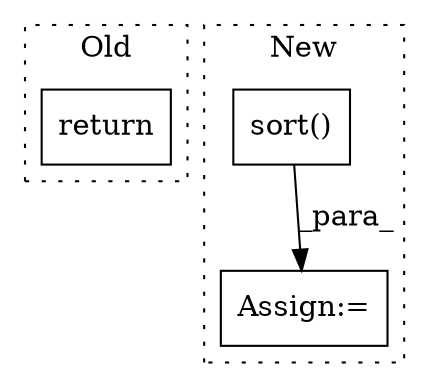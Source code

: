 digraph G {
subgraph cluster0 {
1 [label="return" a="93" s="11085" l="7" shape="box"];
label = "Old";
style="dotted";
}
subgraph cluster1 {
2 [label="sort()" a="75" s="10844,10855" l="7,1" shape="box"];
3 [label="Assign:=" a="68" s="10919" l="3" shape="box"];
label = "New";
style="dotted";
}
2 -> 3 [label="_para_"];
}